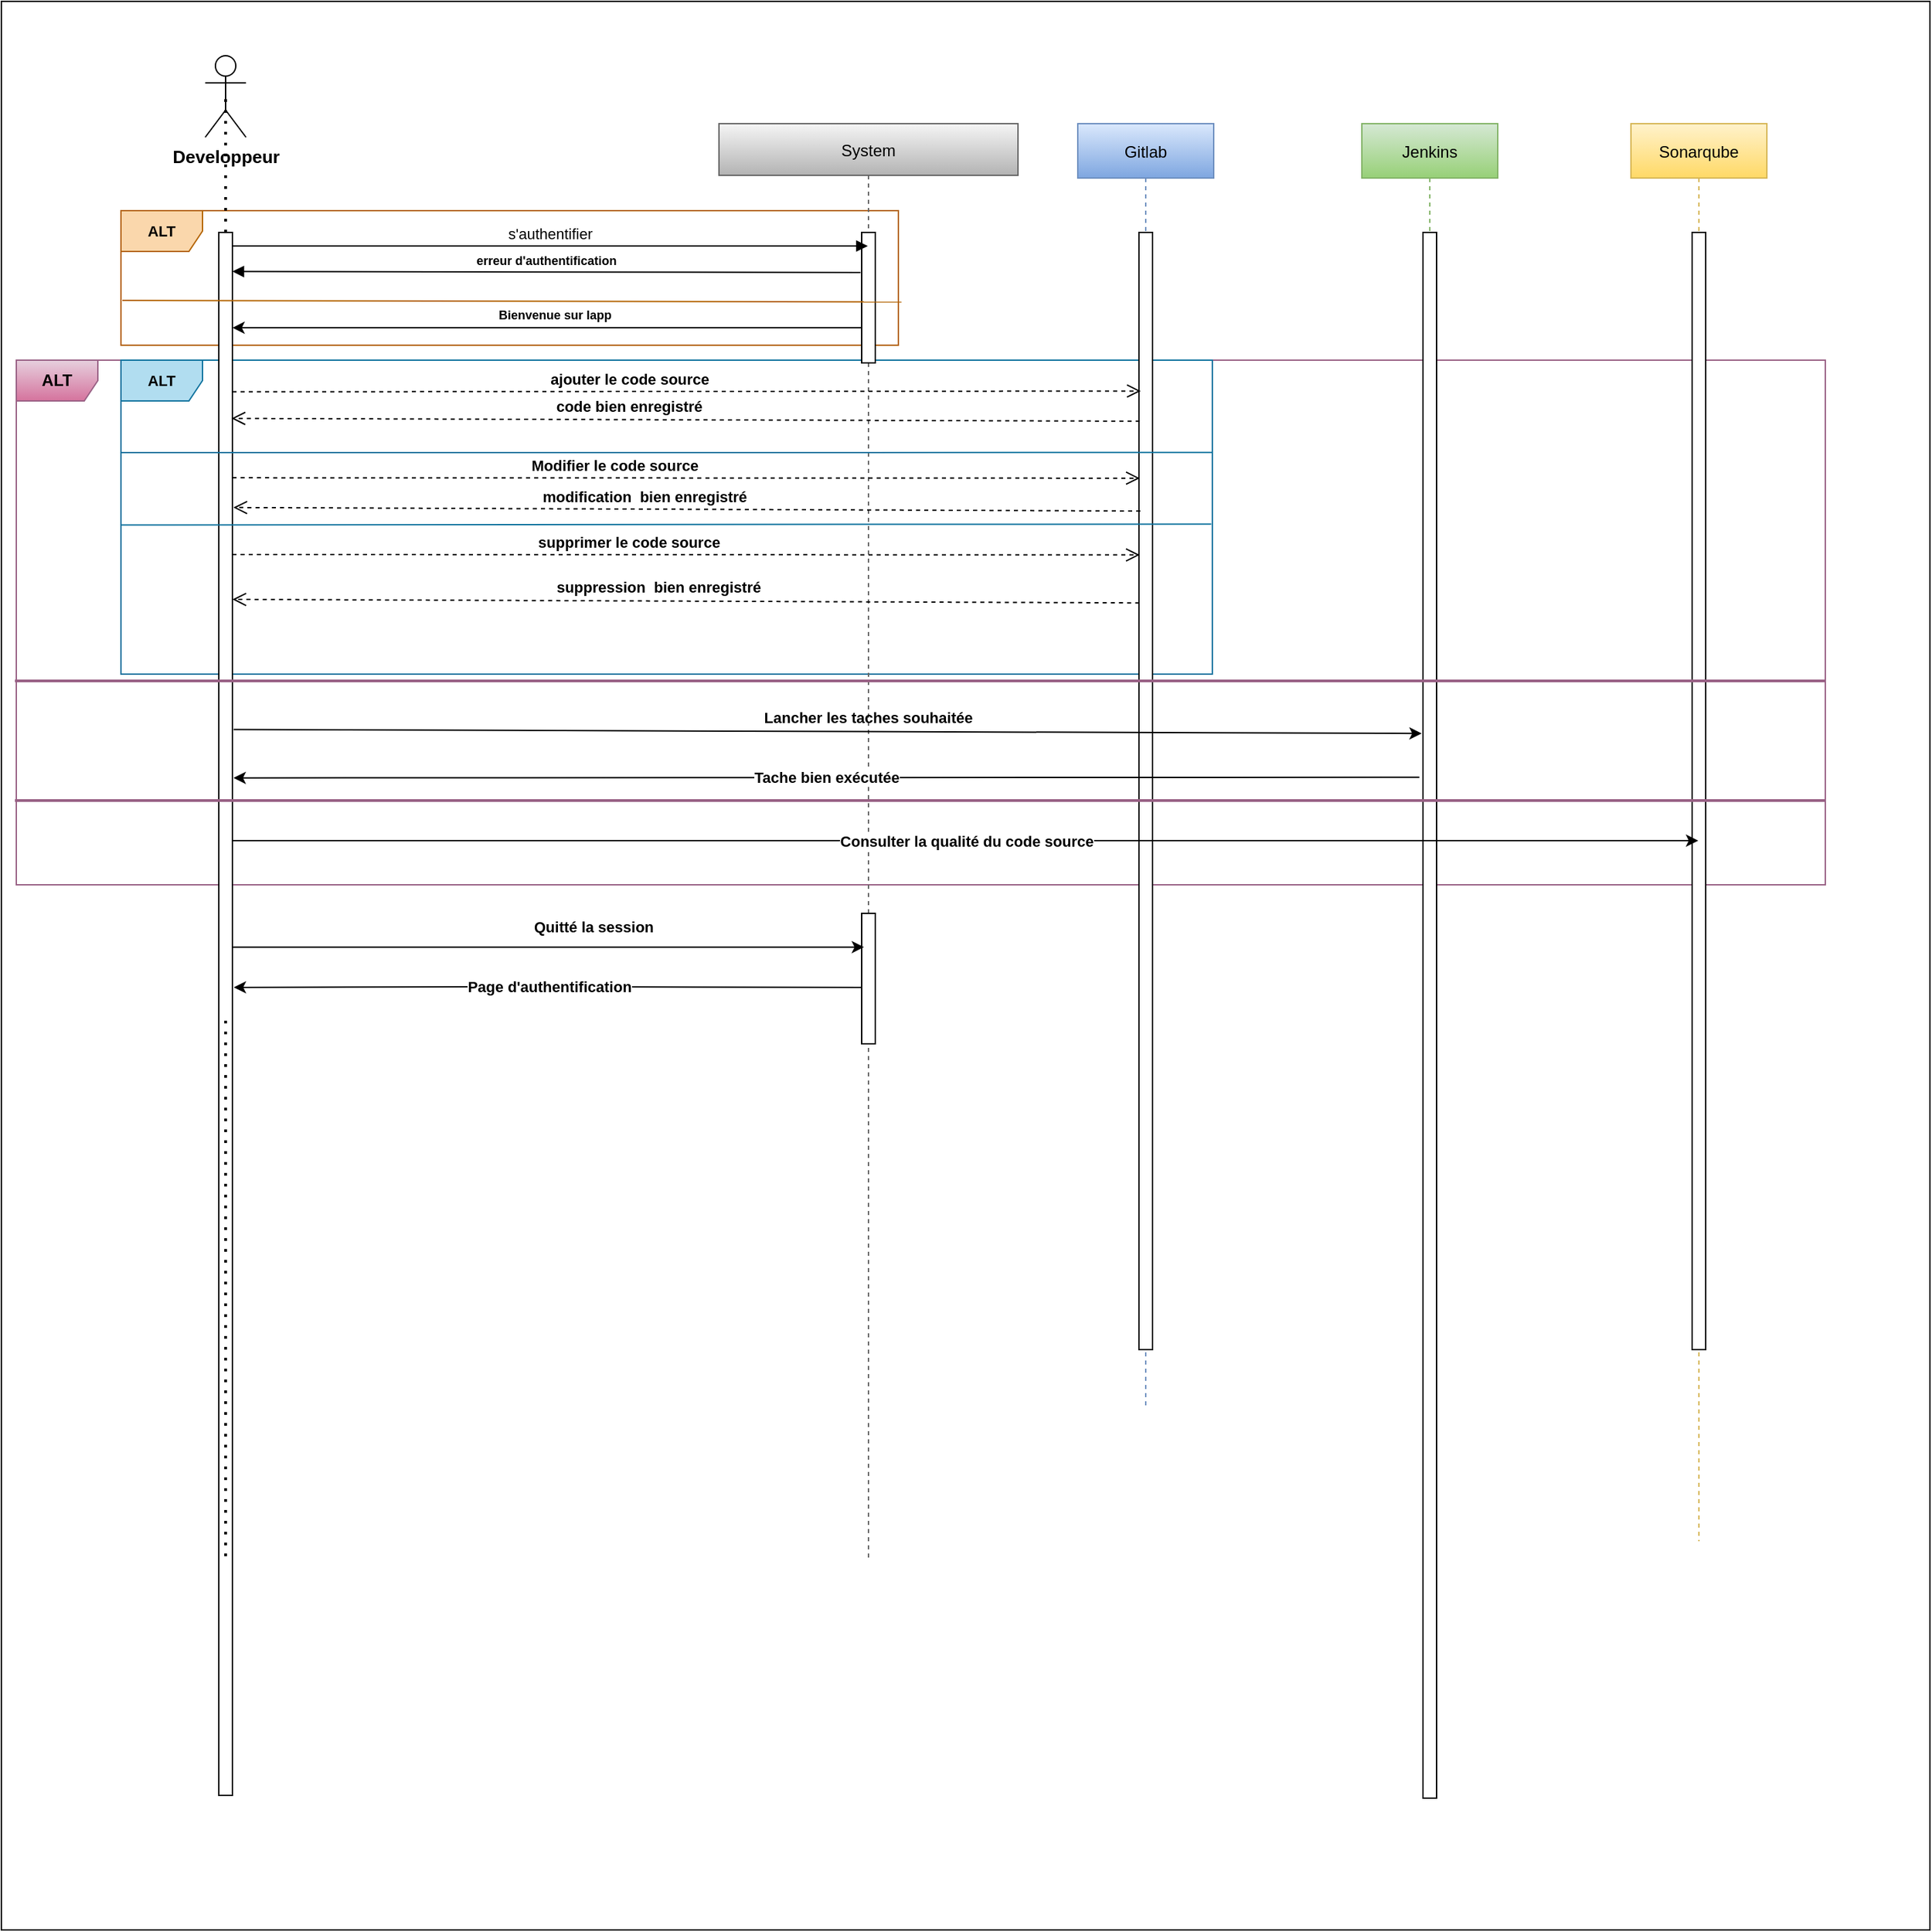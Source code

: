 <mxfile version="14.6.6" type="github">
  <diagram id="kgpKYQtTHZ0yAKxKKP6v" name="Page-1">
    <mxGraphModel dx="1673" dy="829" grid="1" gridSize="11" guides="1" tooltips="1" connect="1" arrows="1" fold="1" page="1" pageScale="1" pageWidth="850" pageHeight="1100" math="0" shadow="0">
      <root>
        <mxCell id="0" />
        <mxCell id="1" parent="0" />
        <mxCell id="TzjOciLROZBvNA4ipait-79" value="" style="whiteSpace=wrap;html=1;aspect=fixed;fontSize=9;strokeWidth=1;" vertex="1" parent="1">
          <mxGeometry width="1419" height="1419" as="geometry" />
        </mxCell>
        <mxCell id="TzjOciLROZBvNA4ipait-74" value="&lt;b&gt;&lt;font style=&quot;font-size: 12px&quot;&gt;ALT&lt;/font&gt;&lt;/b&gt;" style="shape=umlFrame;whiteSpace=wrap;html=1;fontSize=9;strokeWidth=1;fillColor=#e6d0de;strokeColor=#996185;gradientColor=#d5739d;" vertex="1" parent="1">
          <mxGeometry x="11" y="264" width="1331" height="386" as="geometry" />
        </mxCell>
        <mxCell id="TzjOciLROZBvNA4ipait-78" value="&lt;b&gt;&lt;font style=&quot;font-size: 11px&quot;&gt;ALT&lt;/font&gt;&lt;/b&gt;" style="shape=umlFrame;whiteSpace=wrap;html=1;fontSize=9;strokeWidth=1;fillColor=#b1ddf0;strokeColor=#10739e;" vertex="1" parent="1">
          <mxGeometry x="88" y="264" width="803" height="231" as="geometry" />
        </mxCell>
        <mxCell id="TzjOciLROZBvNA4ipait-77" value="&lt;b&gt;&lt;font style=&quot;font-size: 11px&quot;&gt;ALT&lt;/font&gt;&lt;/b&gt;" style="shape=umlFrame;whiteSpace=wrap;html=1;fontSize=9;strokeWidth=1;fillColor=#fad7ac;strokeColor=#b46504;" vertex="1" parent="1">
          <mxGeometry x="88" y="154" width="572" height="99" as="geometry" />
        </mxCell>
        <mxCell id="3nuBFxr9cyL0pnOWT2aG-5" value="System" style="shape=umlLifeline;perimeter=lifelinePerimeter;container=1;collapsible=0;recursiveResize=0;rounded=0;shadow=0;strokeWidth=1;size=38;gradientColor=#b3b3b3;fillColor=#f5f5f5;strokeColor=#666666;" parent="1" vertex="1">
          <mxGeometry x="528" y="90" width="220" height="1056" as="geometry" />
        </mxCell>
        <mxCell id="3nuBFxr9cyL0pnOWT2aG-6" value="" style="points=[];perimeter=orthogonalPerimeter;rounded=0;shadow=0;strokeWidth=1;" parent="3nuBFxr9cyL0pnOWT2aG-5" vertex="1">
          <mxGeometry x="105" y="80" width="10" height="96" as="geometry" />
        </mxCell>
        <mxCell id="TzjOciLROZBvNA4ipait-57" value="&lt;b&gt;&lt;font style=&quot;font-size: 11px&quot;&gt;Lancher les taches souhaitée&lt;/font&gt;&lt;/b&gt;" style="text;html=1;strokeColor=none;fillColor=none;align=center;verticalAlign=middle;whiteSpace=wrap;rounded=0;fontSize=9;" vertex="1" parent="3nuBFxr9cyL0pnOWT2aG-5">
          <mxGeometry y="427" width="220" height="20" as="geometry" />
        </mxCell>
        <mxCell id="TzjOciLROZBvNA4ipait-66" value="" style="points=[];perimeter=orthogonalPerimeter;rounded=0;shadow=0;strokeWidth=1;" vertex="1" parent="3nuBFxr9cyL0pnOWT2aG-5">
          <mxGeometry x="105" y="581" width="10" height="96" as="geometry" />
        </mxCell>
        <mxCell id="3nuBFxr9cyL0pnOWT2aG-8" value="s&#39;authentifier" style="verticalAlign=bottom;endArrow=block;shadow=0;strokeWidth=1;exitX=1;exitY=0;exitDx=0;exitDy=0;" parent="1" target="3nuBFxr9cyL0pnOWT2aG-5" edge="1">
          <mxGeometry relative="1" as="geometry">
            <mxPoint x="170.0" y="180" as="sourcePoint" />
            <mxPoint x="616" y="170" as="targetPoint" />
          </mxGeometry>
        </mxCell>
        <mxCell id="3nuBFxr9cyL0pnOWT2aG-9" value="erreur d&#39;authentification" style="verticalAlign=bottom;endArrow=block;shadow=0;strokeWidth=1;fontSize=9;labelBackgroundColor=none;fontStyle=1;exitX=-0.083;exitY=0.307;exitDx=0;exitDy=0;exitPerimeter=0;entryX=1.003;entryY=0.025;entryDx=0;entryDy=0;entryPerimeter=0;" parent="1" source="3nuBFxr9cyL0pnOWT2aG-6" target="TzjOciLROZBvNA4ipait-4" edge="1">
          <mxGeometry relative="1" as="geometry">
            <mxPoint x="616" y="199" as="sourcePoint" />
            <mxPoint x="187" y="199" as="targetPoint" />
          </mxGeometry>
        </mxCell>
        <mxCell id="TzjOciLROZBvNA4ipait-1" value="&lt;b&gt;&lt;font style=&quot;font-size: 13px&quot;&gt;Developpeur&lt;/font&gt;&lt;/b&gt;" style="shape=umlActor;verticalLabelPosition=bottom;verticalAlign=top;html=1;outlineConnect=0;" vertex="1" parent="1">
          <mxGeometry x="150" y="40" width="30" height="60" as="geometry" />
        </mxCell>
        <mxCell id="TzjOciLROZBvNA4ipait-7" value="" style="endArrow=none;dashed=1;html=1;dashPattern=1 3;strokeWidth=2;entryX=0.5;entryY=0.5;entryDx=0;entryDy=0;entryPerimeter=0;startArrow=none;" edge="1" parent="1" source="TzjOciLROZBvNA4ipait-4" target="TzjOciLROZBvNA4ipait-1">
          <mxGeometry width="50" height="50" relative="1" as="geometry">
            <mxPoint x="160" y="450" as="sourcePoint" />
            <mxPoint x="90" y="210" as="targetPoint" />
          </mxGeometry>
        </mxCell>
        <mxCell id="TzjOciLROZBvNA4ipait-4" value="" style="points=[];perimeter=orthogonalPerimeter;rounded=0;shadow=0;strokeWidth=1;" vertex="1" parent="1">
          <mxGeometry x="160" y="170" width="10" height="1150" as="geometry" />
        </mxCell>
        <mxCell id="TzjOciLROZBvNA4ipait-8" value="" style="endArrow=none;dashed=1;html=1;dashPattern=1 3;strokeWidth=2;entryX=0.5;entryY=0.5;entryDx=0;entryDy=0;entryPerimeter=0;" edge="1" parent="1" target="TzjOciLROZBvNA4ipait-4">
          <mxGeometry width="50" height="50" relative="1" as="geometry">
            <mxPoint x="165" y="1144" as="sourcePoint" />
            <mxPoint x="165" y="70" as="targetPoint" />
          </mxGeometry>
        </mxCell>
        <mxCell id="TzjOciLROZBvNA4ipait-14" value="" style="endArrow=none;html=1;entryX=1.004;entryY=0.678;entryDx=0;entryDy=0;entryPerimeter=0;fillColor=#fad7ac;strokeColor=#b46504;" edge="1" parent="1" target="TzjOciLROZBvNA4ipait-77">
          <mxGeometry width="50" height="50" relative="1" as="geometry">
            <mxPoint x="89" y="220" as="sourcePoint" />
            <mxPoint x="649.0" y="220" as="targetPoint" />
            <Array as="points" />
          </mxGeometry>
        </mxCell>
        <mxCell id="TzjOciLROZBvNA4ipait-15" value="" style="endArrow=classic;html=1;fontSize=9;exitX=0.055;exitY=0.731;exitDx=0;exitDy=0;exitPerimeter=0;" edge="1" parent="1" source="3nuBFxr9cyL0pnOWT2aG-6" target="TzjOciLROZBvNA4ipait-4">
          <mxGeometry width="50" height="50" relative="1" as="geometry">
            <mxPoint x="616" y="241" as="sourcePoint" />
            <mxPoint x="187" y="241" as="targetPoint" />
          </mxGeometry>
        </mxCell>
        <mxCell id="TzjOciLROZBvNA4ipait-16" value="&lt;b&gt;Bienvenue sur lapp&lt;/b&gt;" style="text;html=1;strokeColor=none;fillColor=none;align=center;verticalAlign=middle;whiteSpace=wrap;rounded=0;fontSize=9;" vertex="1" parent="1">
          <mxGeometry x="352" y="231" width="111" as="geometry" />
        </mxCell>
        <mxCell id="TzjOciLROZBvNA4ipait-17" value="Gitlab" style="shape=umlLifeline;perimeter=lifelinePerimeter;container=1;collapsible=0;recursiveResize=0;rounded=0;shadow=0;strokeWidth=1;gradientColor=#7ea6e0;fillColor=#dae8fc;strokeColor=#6c8ebf;" vertex="1" parent="1">
          <mxGeometry x="792" y="90" width="100" height="944" as="geometry" />
        </mxCell>
        <mxCell id="TzjOciLROZBvNA4ipait-18" value="" style="points=[];perimeter=orthogonalPerimeter;rounded=0;shadow=0;strokeWidth=1;" vertex="1" parent="TzjOciLROZBvNA4ipait-17">
          <mxGeometry x="45" y="80" width="10" height="822" as="geometry" />
        </mxCell>
        <mxCell id="TzjOciLROZBvNA4ipait-19" value="Jenkins" style="shape=umlLifeline;perimeter=lifelinePerimeter;container=1;collapsible=0;recursiveResize=0;rounded=0;shadow=0;strokeWidth=1;gradientColor=#97d077;fillColor=#d5e8d4;strokeColor=#82b366;" vertex="1" parent="1">
          <mxGeometry x="1001" y="90" width="100" height="1232" as="geometry" />
        </mxCell>
        <mxCell id="TzjOciLROZBvNA4ipait-20" value="" style="points=[];perimeter=orthogonalPerimeter;rounded=0;shadow=0;strokeWidth=1;" vertex="1" parent="TzjOciLROZBvNA4ipait-19">
          <mxGeometry x="45" y="80" width="10" height="1152" as="geometry" />
        </mxCell>
        <mxCell id="TzjOciLROZBvNA4ipait-21" value="Sonarqube" style="shape=umlLifeline;perimeter=lifelinePerimeter;container=1;collapsible=0;recursiveResize=0;rounded=0;shadow=0;strokeWidth=1;gradientColor=#ffd966;fillColor=#fff2cc;strokeColor=#d6b656;" vertex="1" parent="1">
          <mxGeometry x="1199" y="90" width="100" height="1043" as="geometry" />
        </mxCell>
        <mxCell id="TzjOciLROZBvNA4ipait-22" value="" style="points=[];perimeter=orthogonalPerimeter;rounded=0;shadow=0;strokeWidth=1;" vertex="1" parent="TzjOciLROZBvNA4ipait-21">
          <mxGeometry x="45" y="80" width="10" height="822" as="geometry" />
        </mxCell>
        <mxCell id="TzjOciLROZBvNA4ipait-28" value="" style="endArrow=none;html=1;labelBackgroundColor=#9999FF;fontSize=9;exitX=0;exitY=0.525;exitDx=0;exitDy=0;exitPerimeter=0;fillColor=#b1ddf0;strokeColor=#10739e;entryX=0.999;entryY=0.522;entryDx=0;entryDy=0;entryPerimeter=0;" edge="1" parent="1" source="TzjOciLROZBvNA4ipait-78" target="TzjOciLROZBvNA4ipait-78">
          <mxGeometry width="50" height="50" relative="1" as="geometry">
            <mxPoint x="308" y="369" as="sourcePoint" />
            <mxPoint x="358" y="319" as="targetPoint" />
          </mxGeometry>
        </mxCell>
        <mxCell id="TzjOciLROZBvNA4ipait-29" value="code bien enregistré" style="verticalAlign=bottom;endArrow=open;dashed=1;endSize=8;shadow=0;strokeWidth=1;labelBackgroundColor=none;fontStyle=1;exitX=0.062;exitY=0.169;exitDx=0;exitDy=0;exitPerimeter=0;entryX=0.934;entryY=0.119;entryDx=0;entryDy=0;entryPerimeter=0;" edge="1" parent="1" source="TzjOciLROZBvNA4ipait-18" target="TzjOciLROZBvNA4ipait-4">
          <mxGeometry x="0.124" y="-1" relative="1" as="geometry">
            <mxPoint x="176" y="309" as="targetPoint" />
            <mxPoint x="814" y="309" as="sourcePoint" />
            <mxPoint as="offset" />
          </mxGeometry>
        </mxCell>
        <mxCell id="TzjOciLROZBvNA4ipait-41" value="ajouter le code source" style="verticalAlign=bottom;endArrow=open;dashed=1;endSize=8;shadow=0;strokeWidth=1;labelBackgroundColor=none;fontStyle=1;entryX=0.131;entryY=0.142;entryDx=0;entryDy=0;entryPerimeter=0;exitX=1.003;exitY=0.102;exitDx=0;exitDy=0;exitPerimeter=0;" edge="1" parent="1" source="TzjOciLROZBvNA4ipait-4" target="TzjOciLROZBvNA4ipait-18">
          <mxGeometry x="-0.125" relative="1" as="geometry">
            <mxPoint x="814" y="286" as="targetPoint" />
            <mxPoint x="187" y="287" as="sourcePoint" />
            <mxPoint as="offset" />
          </mxGeometry>
        </mxCell>
        <mxCell id="TzjOciLROZBvNA4ipait-43" value="modification  bien enregistré" style="verticalAlign=bottom;endArrow=open;dashed=1;endSize=8;shadow=0;strokeWidth=1;labelBackgroundColor=none;fontStyle=1;entryX=1.072;entryY=0.176;entryDx=0;entryDy=0;entryPerimeter=0;" edge="1" parent="1" target="TzjOciLROZBvNA4ipait-4">
          <mxGeometry x="0.093" relative="1" as="geometry">
            <mxPoint x="187" y="375" as="targetPoint" />
            <mxPoint x="838" y="375" as="sourcePoint" />
            <mxPoint as="offset" />
          </mxGeometry>
        </mxCell>
        <mxCell id="TzjOciLROZBvNA4ipait-44" value="Modifier le code source" style="verticalAlign=bottom;endArrow=open;dashed=1;endSize=8;shadow=0;strokeWidth=1;labelBackgroundColor=none;fontStyle=1;entryX=0.062;entryY=0.22;entryDx=0;entryDy=0;entryPerimeter=0;exitX=1.003;exitY=0.157;exitDx=0;exitDy=0;exitPerimeter=0;" edge="1" parent="1" source="TzjOciLROZBvNA4ipait-4" target="TzjOciLROZBvNA4ipait-18">
          <mxGeometry x="-0.157" relative="1" as="geometry">
            <mxPoint x="803" y="352" as="targetPoint" />
            <mxPoint x="176" y="351" as="sourcePoint" />
            <mxPoint as="offset" />
          </mxGeometry>
        </mxCell>
        <mxCell id="TzjOciLROZBvNA4ipait-46" value="" style="endArrow=none;html=1;labelBackgroundColor=#9999FF;fontSize=9;entryX=1;entryY=0.294;entryDx=0;entryDy=0;entryPerimeter=0;fillColor=#b1ddf0;strokeColor=#10739e;" edge="1" parent="1" target="TzjOciLROZBvNA4ipait-78">
          <mxGeometry width="50" height="50" relative="1" as="geometry">
            <mxPoint x="88" y="332" as="sourcePoint" />
            <mxPoint x="825" y="332" as="targetPoint" />
          </mxGeometry>
        </mxCell>
        <mxCell id="TzjOciLROZBvNA4ipait-52" value="suppression  bien enregistré" style="verticalAlign=bottom;endArrow=open;dashed=1;endSize=8;shadow=0;strokeWidth=1;labelBackgroundColor=none;fontStyle=1;entryX=1.072;entryY=0.176;entryDx=0;entryDy=0;entryPerimeter=0;" edge="1" parent="1">
          <mxGeometry x="0.059" y="-1" relative="1" as="geometry">
            <mxPoint x="170.0" y="440.0" as="targetPoint" />
            <mxPoint x="837.28" y="442.6" as="sourcePoint" />
            <mxPoint as="offset" />
          </mxGeometry>
        </mxCell>
        <mxCell id="TzjOciLROZBvNA4ipait-53" value="supprimer le code source" style="verticalAlign=bottom;endArrow=open;dashed=1;endSize=8;shadow=0;strokeWidth=1;labelBackgroundColor=none;fontStyle=1;entryX=0.062;entryY=0.22;entryDx=0;entryDy=0;entryPerimeter=0;exitX=1.003;exitY=0.157;exitDx=0;exitDy=0;exitPerimeter=0;" edge="1" parent="1">
          <mxGeometry x="-0.125" relative="1" as="geometry">
            <mxPoint x="837.59" y="407.29" as="targetPoint" />
            <mxPoint x="170.0" y="407.0" as="sourcePoint" />
            <mxPoint as="offset" />
          </mxGeometry>
        </mxCell>
        <mxCell id="TzjOciLROZBvNA4ipait-55" style="edgeStyle=orthogonalEdgeStyle;rounded=0;orthogonalLoop=1;jettySize=auto;html=1;exitX=0.5;exitY=1;exitDx=0;exitDy=0;labelBackgroundColor=none;fontSize=9;" edge="1" parent="1">
          <mxGeometry relative="1" as="geometry">
            <mxPoint x="495.0" y="483" as="sourcePoint" />
            <mxPoint x="495.0" y="483" as="targetPoint" />
          </mxGeometry>
        </mxCell>
        <mxCell id="TzjOciLROZBvNA4ipait-56" value="" style="endArrow=classic;html=1;labelBackgroundColor=none;fontSize=9;exitX=1.083;exitY=0.318;exitDx=0;exitDy=0;exitPerimeter=0;entryX=-0.1;entryY=0.32;entryDx=0;entryDy=0;entryPerimeter=0;" edge="1" parent="1" source="TzjOciLROZBvNA4ipait-4" target="TzjOciLROZBvNA4ipait-20">
          <mxGeometry width="50" height="50" relative="1" as="geometry">
            <mxPoint x="363" y="622" as="sourcePoint" />
            <mxPoint x="413" y="572" as="targetPoint" />
          </mxGeometry>
        </mxCell>
        <mxCell id="TzjOciLROZBvNA4ipait-58" value="" style="endArrow=classic;html=1;labelBackgroundColor=none;fontSize=9;exitX=-0.267;exitY=0.348;exitDx=0;exitDy=0;exitPerimeter=0;entryX=1.083;entryY=0.349;entryDx=0;entryDy=0;entryPerimeter=0;" edge="1" parent="1" source="TzjOciLROZBvNA4ipait-20" target="TzjOciLROZBvNA4ipait-4">
          <mxGeometry relative="1" as="geometry">
            <mxPoint x="330" y="594" as="sourcePoint" />
            <mxPoint x="490" y="594" as="targetPoint" />
          </mxGeometry>
        </mxCell>
        <mxCell id="TzjOciLROZBvNA4ipait-59" value="&lt;b&gt;Tache bien&amp;nbsp;exécutée&lt;/b&gt;" style="edgeLabel;resizable=0;html=1;align=center;verticalAlign=middle;" connectable="0" vertex="1" parent="TzjOciLROZBvNA4ipait-58">
          <mxGeometry relative="1" as="geometry" />
        </mxCell>
        <mxCell id="TzjOciLROZBvNA4ipait-61" value="" style="endArrow=classic;html=1;labelBackgroundColor=none;fontSize=9;" edge="1" parent="1" target="TzjOciLROZBvNA4ipait-21">
          <mxGeometry relative="1" as="geometry">
            <mxPoint x="170" y="617.5" as="sourcePoint" />
            <mxPoint x="330" y="617.5" as="targetPoint" />
          </mxGeometry>
        </mxCell>
        <mxCell id="TzjOciLROZBvNA4ipait-62" value="&lt;b&gt;Consulter la qualité du code source&lt;/b&gt;" style="edgeLabel;resizable=0;html=1;align=center;verticalAlign=middle;" connectable="0" vertex="1" parent="TzjOciLROZBvNA4ipait-61">
          <mxGeometry relative="1" as="geometry" />
        </mxCell>
        <mxCell id="TzjOciLROZBvNA4ipait-64" value="" style="endArrow=classic;html=1;labelBackgroundColor=none;fontSize=9;entryX=0.171;entryY=0.259;entryDx=0;entryDy=0;entryPerimeter=0;" edge="1" parent="1" source="TzjOciLROZBvNA4ipait-4" target="TzjOciLROZBvNA4ipait-66">
          <mxGeometry width="50" height="50" relative="1" as="geometry">
            <mxPoint x="429" y="743" as="sourcePoint" />
            <mxPoint x="479" y="693" as="targetPoint" />
          </mxGeometry>
        </mxCell>
        <mxCell id="TzjOciLROZBvNA4ipait-67" value="" style="endArrow=classic;html=1;labelBackgroundColor=none;fontSize=9;entryX=1.1;entryY=0.483;entryDx=0;entryDy=0;entryPerimeter=0;exitX=0.029;exitY=0.568;exitDx=0;exitDy=0;exitPerimeter=0;" edge="1" parent="1" source="TzjOciLROZBvNA4ipait-66" target="TzjOciLROZBvNA4ipait-4">
          <mxGeometry relative="1" as="geometry">
            <mxPoint x="627" y="725" as="sourcePoint" />
            <mxPoint x="501" y="726" as="targetPoint" />
            <Array as="points">
              <mxPoint x="407" y="725" />
            </Array>
          </mxGeometry>
        </mxCell>
        <mxCell id="TzjOciLROZBvNA4ipait-68" value="&lt;b&gt;Page d&#39;authentification&lt;/b&gt;" style="edgeLabel;resizable=0;html=1;align=center;verticalAlign=middle;" connectable="0" vertex="1" parent="TzjOciLROZBvNA4ipait-67">
          <mxGeometry relative="1" as="geometry" />
        </mxCell>
        <mxCell id="TzjOciLROZBvNA4ipait-70" value="&lt;b&gt;&lt;font style=&quot;font-size: 11px&quot;&gt;Quitté la session&lt;/font&gt;&lt;/b&gt;" style="text;html=1;strokeColor=none;fillColor=none;align=center;verticalAlign=middle;whiteSpace=wrap;rounded=0;fontSize=9;" vertex="1" parent="1">
          <mxGeometry x="388" y="671" width="96" height="20" as="geometry" />
        </mxCell>
        <mxCell id="TzjOciLROZBvNA4ipait-75" value="" style="line;strokeWidth=2;html=1;fontSize=9;fillColor=#e6d0de;strokeColor=#996185;gradientColor=#d5739d;" vertex="1" parent="1">
          <mxGeometry x="10" y="495" width="1332" height="10" as="geometry" />
        </mxCell>
        <mxCell id="TzjOciLROZBvNA4ipait-76" value="" style="line;strokeWidth=2;html=1;fontSize=9;fillColor=#e6d0de;strokeColor=#996185;gradientColor=#d5739d;" vertex="1" parent="1">
          <mxGeometry x="10" y="583" width="1332" height="10" as="geometry" />
        </mxCell>
      </root>
    </mxGraphModel>
  </diagram>
</mxfile>
